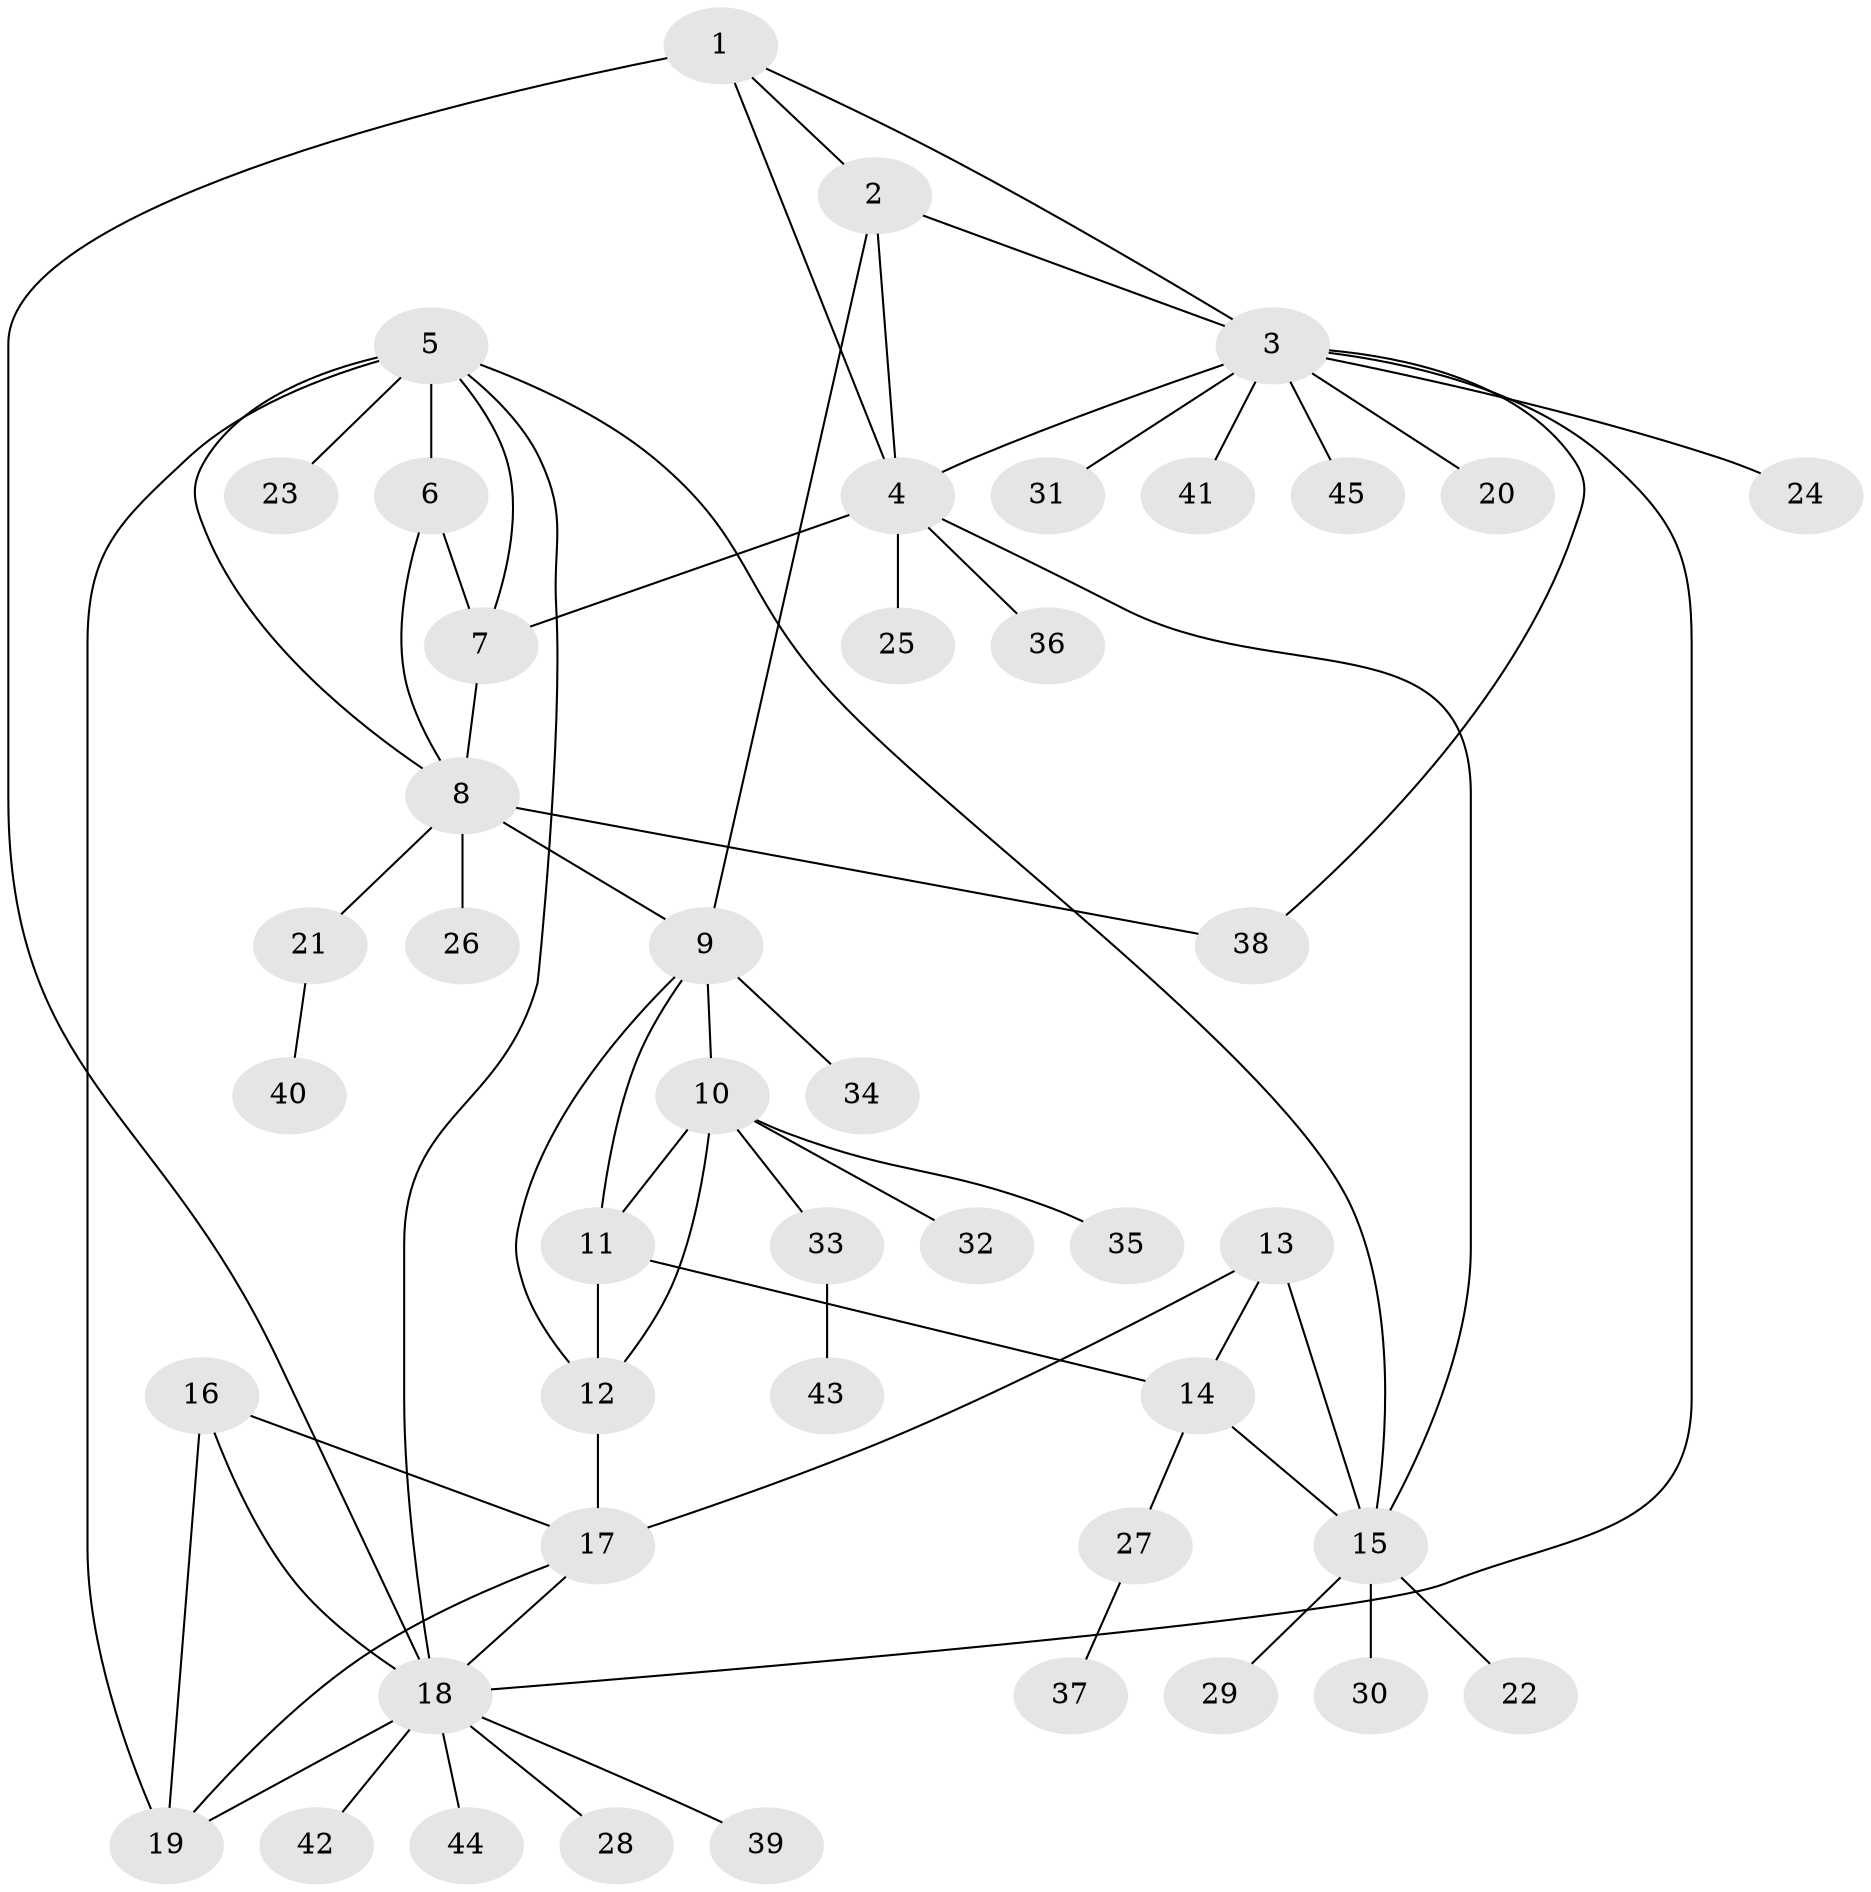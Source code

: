 // original degree distribution, {3: 0.0449438202247191, 5: 0.02247191011235955, 11: 0.02247191011235955, 9: 0.02247191011235955, 8: 0.033707865168539325, 6: 0.011235955056179775, 4: 0.056179775280898875, 7: 0.033707865168539325, 14: 0.011235955056179775, 2: 0.14606741573033707, 1: 0.5955056179775281}
// Generated by graph-tools (version 1.1) at 2025/37/03/09/25 02:37:37]
// undirected, 45 vertices, 66 edges
graph export_dot {
graph [start="1"]
  node [color=gray90,style=filled];
  1;
  2;
  3;
  4;
  5;
  6;
  7;
  8;
  9;
  10;
  11;
  12;
  13;
  14;
  15;
  16;
  17;
  18;
  19;
  20;
  21;
  22;
  23;
  24;
  25;
  26;
  27;
  28;
  29;
  30;
  31;
  32;
  33;
  34;
  35;
  36;
  37;
  38;
  39;
  40;
  41;
  42;
  43;
  44;
  45;
  1 -- 2 [weight=1.0];
  1 -- 3 [weight=1.0];
  1 -- 4 [weight=2.0];
  1 -- 18 [weight=1.0];
  2 -- 3 [weight=1.0];
  2 -- 4 [weight=1.0];
  2 -- 9 [weight=1.0];
  3 -- 4 [weight=1.0];
  3 -- 18 [weight=1.0];
  3 -- 20 [weight=1.0];
  3 -- 24 [weight=1.0];
  3 -- 31 [weight=1.0];
  3 -- 38 [weight=1.0];
  3 -- 41 [weight=1.0];
  3 -- 45 [weight=1.0];
  4 -- 7 [weight=1.0];
  4 -- 15 [weight=1.0];
  4 -- 25 [weight=1.0];
  4 -- 36 [weight=1.0];
  5 -- 6 [weight=1.0];
  5 -- 7 [weight=1.0];
  5 -- 8 [weight=1.0];
  5 -- 15 [weight=1.0];
  5 -- 18 [weight=1.0];
  5 -- 19 [weight=1.0];
  5 -- 23 [weight=1.0];
  6 -- 7 [weight=3.0];
  6 -- 8 [weight=1.0];
  7 -- 8 [weight=1.0];
  8 -- 9 [weight=1.0];
  8 -- 21 [weight=1.0];
  8 -- 26 [weight=1.0];
  8 -- 38 [weight=1.0];
  9 -- 10 [weight=1.0];
  9 -- 11 [weight=1.0];
  9 -- 12 [weight=1.0];
  9 -- 34 [weight=1.0];
  10 -- 11 [weight=1.0];
  10 -- 12 [weight=1.0];
  10 -- 32 [weight=1.0];
  10 -- 33 [weight=1.0];
  10 -- 35 [weight=1.0];
  11 -- 12 [weight=5.0];
  11 -- 14 [weight=2.0];
  12 -- 17 [weight=1.0];
  13 -- 14 [weight=2.0];
  13 -- 15 [weight=1.0];
  13 -- 17 [weight=3.0];
  14 -- 15 [weight=2.0];
  14 -- 27 [weight=1.0];
  15 -- 22 [weight=1.0];
  15 -- 29 [weight=1.0];
  15 -- 30 [weight=6.0];
  16 -- 17 [weight=1.0];
  16 -- 18 [weight=1.0];
  16 -- 19 [weight=4.0];
  17 -- 18 [weight=1.0];
  17 -- 19 [weight=1.0];
  18 -- 19 [weight=1.0];
  18 -- 28 [weight=1.0];
  18 -- 39 [weight=1.0];
  18 -- 42 [weight=1.0];
  18 -- 44 [weight=1.0];
  21 -- 40 [weight=1.0];
  27 -- 37 [weight=1.0];
  33 -- 43 [weight=2.0];
}
